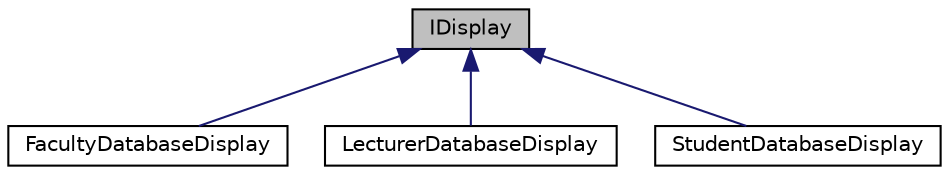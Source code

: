 digraph "IDisplay"
{
 // LATEX_PDF_SIZE
  edge [fontname="Helvetica",fontsize="10",labelfontname="Helvetica",labelfontsize="10"];
  node [fontname="Helvetica",fontsize="10",shape=record];
  Node1 [label="IDisplay",height=0.2,width=0.4,color="black", fillcolor="grey75", style="filled", fontcolor="black",tooltip="Lớp cơ sở cho các lớp hiển thị."];
  Node1 -> Node2 [dir="back",color="midnightblue",fontsize="10",style="solid",fontname="Helvetica"];
  Node2 [label="FacultyDatabaseDisplay",height=0.2,width=0.4,color="black", fillcolor="white", style="filled",URL="$classFacultyDatabaseDisplay.html",tooltip="Lớp hiển thị thông tin khoa."];
  Node1 -> Node3 [dir="back",color="midnightblue",fontsize="10",style="solid",fontname="Helvetica"];
  Node3 [label="LecturerDatabaseDisplay",height=0.2,width=0.4,color="black", fillcolor="white", style="filled",URL="$classLecturerDatabaseDisplay.html",tooltip="Lớp hiển thị thông tin giảng viên."];
  Node1 -> Node4 [dir="back",color="midnightblue",fontsize="10",style="solid",fontname="Helvetica"];
  Node4 [label="StudentDatabaseDisplay",height=0.2,width=0.4,color="black", fillcolor="white", style="filled",URL="$classStudentDatabaseDisplay.html",tooltip="Lớp hiển thị thông tin sinh viên."];
}
